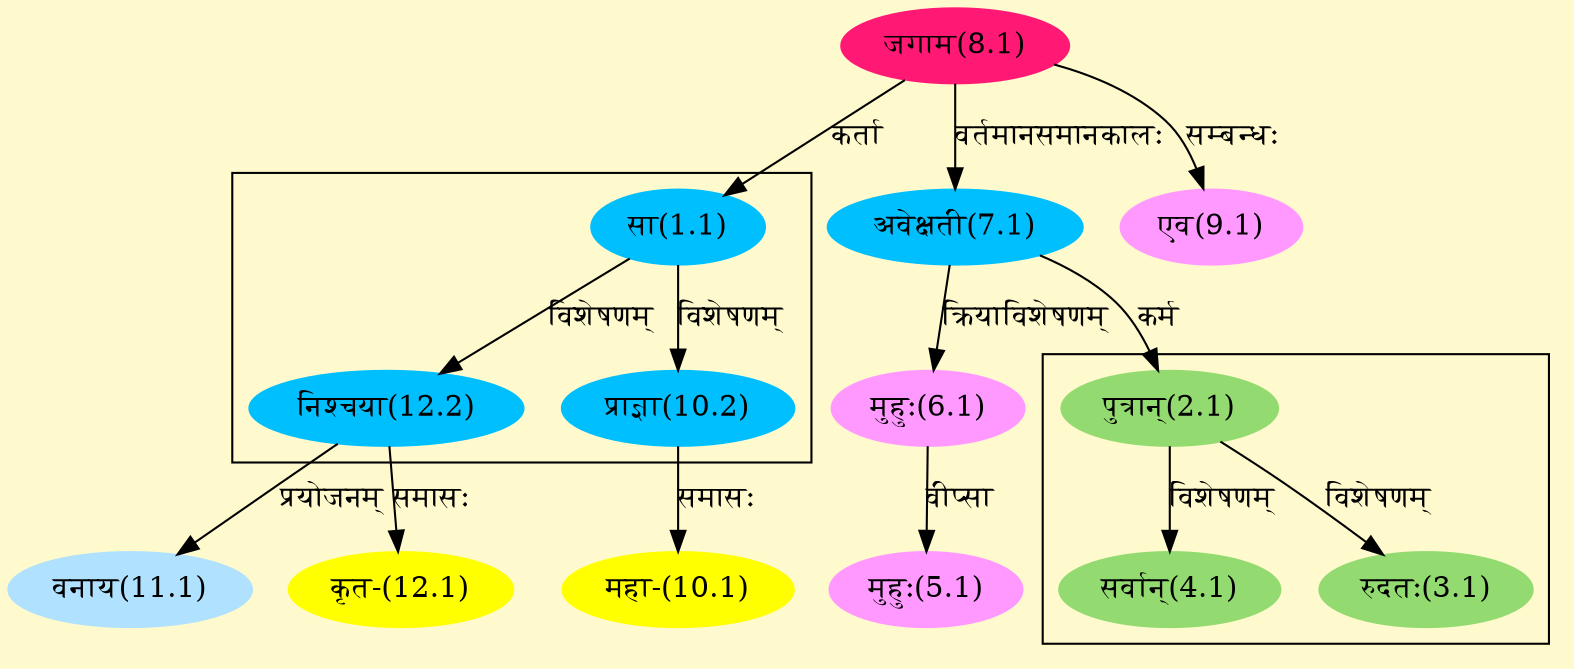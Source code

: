 digraph G{
rankdir=BT;
 compound=true;
 bgcolor="lemonchiffon1";

subgraph cluster_1{
Node3_1 [style=filled, color="#93DB70" label = "रुदतः(3.1)"]
Node2_1 [style=filled, color="#93DB70" label = "पुत्रान्(2.1)"]
Node4_1 [style=filled, color="#93DB70" label = "सर्वान्(4.1)"]

}

subgraph cluster_2{
Node10_2 [style=filled, color="#00BFFF" label = "प्राज्ञा(10.2)"]
Node1_1 [style=filled, color="#00BFFF" label = "सा(1.1)"]
Node12_2 [style=filled, color="#00BFFF" label = "निश्चया(12.2)"]

}
Node1_1 [style=filled, color="#00BFFF" label = "सा(1.1)"]
Node8_1 [style=filled, color="#FF1975" label = "जगाम(8.1)"]
Node2_1 [style=filled, color="#93DB70" label = "पुत्रान्(2.1)"]
Node7_1 [style=filled, color="#00BFFF" label = "अवेक्षती(7.1)"]
Node5_1 [style=filled, color="#FF99FF" label = "मुहुः(5.1)"]
Node6_1 [style=filled, color="#FF99FF" label = "मुहुः(6.1)"]
Node [style=filled, color="" label = "()"]
Node9_1 [style=filled, color="#FF99FF" label = "एव(9.1)"]
Node10_1 [style=filled, color="#FFFF00" label = "महा-(10.1)"]
Node10_2 [style=filled, color="#00BFFF" label = "प्राज्ञा(10.2)"]
Node11_1 [style=filled, color="#B0E2FF" label = "वनाय(11.1)"]
Node12_2 [style=filled, color="#00BFFF" label = "निश्चया(12.2)"]
Node12_1 [style=filled, color="#FFFF00" label = "कृत-(12.1)"]
/* Start of Relations section */

Node1_1 -> Node8_1 [  label="कर्ता"  dir="back" ]
Node2_1 -> Node7_1 [  label="कर्म"  dir="back" ]
Node3_1 -> Node2_1 [  label="विशेषणम्"  dir="back" ]
Node4_1 -> Node2_1 [  label="विशेषणम्"  dir="back" ]
Node5_1 -> Node6_1 [  label="वीप्सा"  dir="back" ]
Node6_1 -> Node7_1 [  label="क्रियाविशेषणम्"  dir="back" ]
Node7_1 -> Node8_1 [  label="वर्तमानसमानकालः"  dir="back" ]
Node9_1 -> Node8_1 [  label="सम्बन्धः"  dir="back" ]
Node10_1 -> Node10_2 [  label="समासः"  dir="back" ]
Node10_2 -> Node1_1 [  label="विशेषणम्"  dir="back" ]
Node11_1 -> Node12_2 [  label="प्रयोजनम्"  dir="back" ]
Node12_1 -> Node12_2 [  label="समासः"  dir="back" ]
Node12_2 -> Node1_1 [  label="विशेषणम्"  dir="back" ]
}
